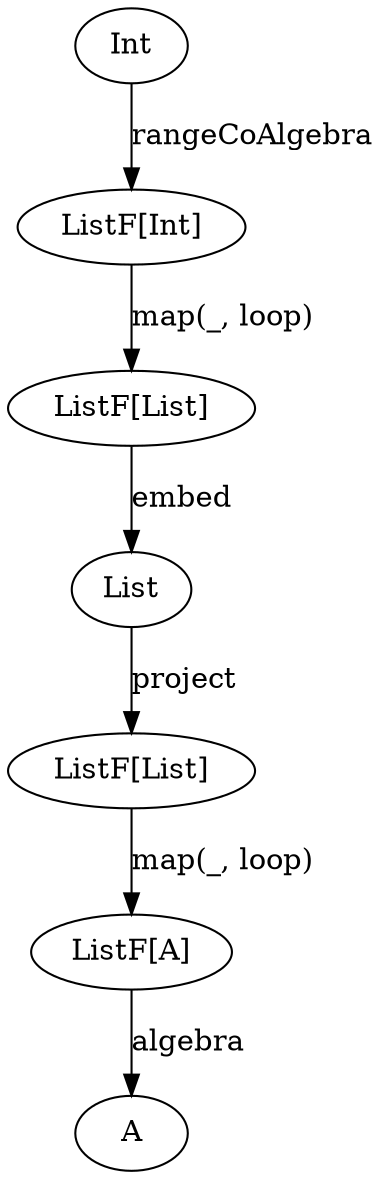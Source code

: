 digraph {
    class="dual"

    B[label="List" class="disabled"]

    subgraph FB_graph {
        anaFB[label="ListF[List]" class="disabled"]
        cataFB[label="ListF[List]"]
    }

    subgraph FA_graph {
        anaFA[label="ListF[Int]" class="disabled"]
        cataFA[label="ListF[A]"]
    }

    subgraph A_graph {
        anaA[label=Int class="disabled"]
        cataA[label=A class="disabled"]
    }

    B      -> cataFB[label=project class="disabled"]
    cataFB -> cataFA[label="map(_, loop)"]
    cataFA -> cataA[label=algebra class="disabled"]

    anaA  -> anaFA[label=rangeCoAlgebra class="disabled"]
    anaFA -> anaFB[label="map(_, loop)" class="disabled"]
    anaFB -> B[label=embed class="disabled"]
}
